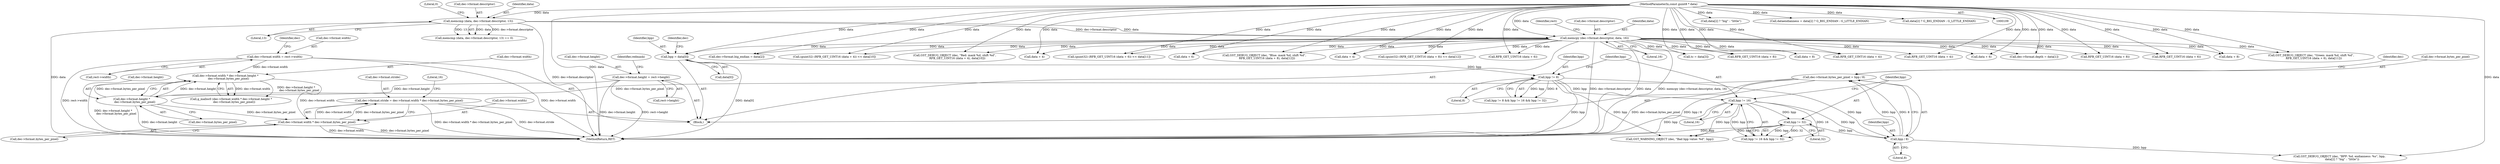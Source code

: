 digraph "0_gstreamer_4cb1bcf1422bbcd79c0f683edb7ee85e3f7a31fe_0@integer" {
"1000500" [label="(Call,dec->format.stride = dec->format.width * dec->format.bytes_per_pixel)"];
"1000506" [label="(Call,dec->format.width * dec->format.bytes_per_pixel)"];
"1000477" [label="(Call,dec->format.width * dec->format.height *\n       dec->format.bytes_per_pixel)"];
"1000252" [label="(Call,dec->format.width = rect->width)"];
"1000483" [label="(Call,dec->format.height *\n       dec->format.bytes_per_pixel)"];
"1000261" [label="(Call,dec->format.height = rect->height)"];
"1000243" [label="(Call,dec->format.bytes_per_pixel = bpp / 8)"];
"1000249" [label="(Call,bpp / 8)"];
"1000224" [label="(Call,bpp != 32)"];
"1000221" [label="(Call,bpp != 16)"];
"1000217" [label="(Call,bpp != 8)"];
"1000179" [label="(Call,bpp = data[0])"];
"1000153" [label="(Call,memcpy (dec->format.descriptor, data, 16))"];
"1000141" [label="(Call,memcmp (data, dec->format.descriptor, 13))"];
"1000112" [label="(MethodParameterIn,const guint8 * data)"];
"1000154" [label="(Call,dec->format.descriptor)"];
"1000220" [label="(Call,bpp != 16 && bpp != 32)"];
"1000306" [label="(Call,GST_DEBUG_OBJECT (dec, \"Red: mask %d, shift %d\",\n      RFB_GET_UINT16 (data + 4), data[10]))"];
"1000287" [label="(Call,RFB_GET_UINT16 (data + 6))"];
"1000142" [label="(Identifier,data)"];
"1000336" [label="(Call,GST_DEBUG_OBJECT (dec, \"BPP: %d. endianness: %s\", bpp,\n      data[2] ? \"big\" : \"little\"))"];
"1000228" [label="(Call,GST_WARNING_OBJECT (dec, \"Bad bpp value: %d\", bpp))"];
"1000148" [label="(Literal,13)"];
"1000217" [label="(Call,bpp != 8)"];
"1000309" [label="(Call,RFB_GET_UINT16 (data + 4))"];
"1000316" [label="(Call,GST_DEBUG_OBJECT (dec, \"Green: mask %d, shift %d\",\n      RFB_GET_UINT16 (data + 6), data[11]))"];
"1000512" [label="(Call,dec->format.bytes_per_pixel)"];
"1000501" [label="(Call,dec->format.stride)"];
"1000261" [label="(Call,dec->format.height = rect->height)"];
"1000112" [label="(MethodParameterIn,const guint8 * data)"];
"1000193" [label="(Call,dec->format.big_endian = data[2])"];
"1000340" [label="(Call,data[2] ? \"big\" : \"little\")"];
"1000275" [label="(Call,RFB_GET_UINT16 (data + 4))"];
"1000149" [label="(Literal,0)"];
"1000249" [label="(Call,bpp / 8)"];
"1000253" [label="(Call,dec->format.width)"];
"1000489" [label="(Call,dec->format.bytes_per_pixel)"];
"1000330" [label="(Call,data + 8)"];
"1000296" [label="(Call,(guint32) (RFB_GET_UINT16 (data + 8)) << data[12])"];
"1000506" [label="(Call,dec->format.width * dec->format.bytes_per_pixel)"];
"1000216" [label="(Call,bpp != 8 && bpp != 16 && bpp != 32)"];
"1000179" [label="(Call,bpp = data[0])"];
"1000320" [label="(Call,data + 6)"];
"1000271" [label="(Identifier,redmask)"];
"1000224" [label="(Call,bpp != 32)"];
"1000226" [label="(Literal,32)"];
"1000218" [label="(Identifier,bpp)"];
"1000483" [label="(Call,dec->format.height *\n       dec->format.bytes_per_pixel)"];
"1000518" [label="(Literal,16)"];
"1000225" [label="(Identifier,bpp)"];
"1000477" [label="(Call,dec->format.width * dec->format.height *\n       dec->format.bytes_per_pixel)"];
"1000159" [label="(Identifier,data)"];
"1000140" [label="(Call,memcmp (data, dec->format.descriptor, 13) == 0)"];
"1000202" [label="(Call,dataendianness = data[2] ? G_BIG_ENDIAN : G_LITTLE_ENDIAN)"];
"1000476" [label="(Call,g_malloc0 (dec->format.width * dec->format.height *\n       dec->format.bytes_per_pixel))"];
"1000252" [label="(Call,dec->format.width = rect->width)"];
"1000187" [label="(Identifier,dec)"];
"1000284" [label="(Call,(guint32) (RFB_GET_UINT16 (data + 6)) << data[11])"];
"1000262" [label="(Call,dec->format.height)"];
"1000219" [label="(Literal,8)"];
"1000181" [label="(Call,data[0])"];
"1000180" [label="(Identifier,bpp)"];
"1000267" [label="(Call,rect->height)"];
"1000244" [label="(Call,dec->format.bytes_per_pixel)"];
"1000299" [label="(Call,RFB_GET_UINT16 (data + 8))"];
"1000243" [label="(Call,dec->format.bytes_per_pixel = bpp / 8)"];
"1000276" [label="(Call,data + 4)"];
"1000272" [label="(Call,(guint32) (RFB_GET_UINT16 (data + 4)) << data[10])"];
"1000153" [label="(Call,memcpy (dec->format.descriptor, data, 16))"];
"1000288" [label="(Call,data + 6)"];
"1000250" [label="(Identifier,bpp)"];
"1000478" [label="(Call,dec->format.width)"];
"1000160" [label="(Literal,16)"];
"1000143" [label="(Call,dec->format.descriptor)"];
"1000326" [label="(Call,GST_DEBUG_OBJECT (dec, \"Blue: mask %d, shift %d\",\n      RFB_GET_UINT16 (data + 8), data[12]))"];
"1000264" [label="(Identifier,dec)"];
"1000329" [label="(Call,RFB_GET_UINT16 (data + 8))"];
"1000204" [label="(Call,data[2] ? G_BIG_ENDIAN : G_LITTLE_ENDIAN)"];
"1000258" [label="(Call,rect->width)"];
"1000222" [label="(Identifier,bpp)"];
"1000221" [label="(Call,bpp != 16)"];
"1000165" [label="(Identifier,rect)"];
"1000507" [label="(Call,dec->format.width)"];
"1000115" [label="(Block,)"];
"1000319" [label="(Call,RFB_GET_UINT16 (data + 6))"];
"1000141" [label="(Call,memcmp (data, dec->format.descriptor, 13))"];
"1000310" [label="(Call,data + 4)"];
"1000255" [label="(Identifier,dec)"];
"1000500" [label="(Call,dec->format.stride = dec->format.width * dec->format.bytes_per_pixel)"];
"1000184" [label="(Call,dec->format.depth = data[1])"];
"1000223" [label="(Literal,16)"];
"1000484" [label="(Call,dec->format.height)"];
"1000210" [label="(Call,tc = data[3])"];
"1000251" [label="(Literal,8)"];
"1000519" [label="(MethodReturn,RET)"];
"1000300" [label="(Call,data + 8)"];
"1000500" -> "1000115"  [label="AST: "];
"1000500" -> "1000506"  [label="CFG: "];
"1000501" -> "1000500"  [label="AST: "];
"1000506" -> "1000500"  [label="AST: "];
"1000518" -> "1000500"  [label="CFG: "];
"1000500" -> "1000519"  [label="DDG: dec->format.width * dec->format.bytes_per_pixel"];
"1000500" -> "1000519"  [label="DDG: dec->format.stride"];
"1000506" -> "1000500"  [label="DDG: dec->format.width"];
"1000506" -> "1000500"  [label="DDG: dec->format.bytes_per_pixel"];
"1000506" -> "1000512"  [label="CFG: "];
"1000507" -> "1000506"  [label="AST: "];
"1000512" -> "1000506"  [label="AST: "];
"1000506" -> "1000519"  [label="DDG: dec->format.width"];
"1000506" -> "1000519"  [label="DDG: dec->format.bytes_per_pixel"];
"1000477" -> "1000506"  [label="DDG: dec->format.width"];
"1000483" -> "1000506"  [label="DDG: dec->format.bytes_per_pixel"];
"1000477" -> "1000476"  [label="AST: "];
"1000477" -> "1000483"  [label="CFG: "];
"1000478" -> "1000477"  [label="AST: "];
"1000483" -> "1000477"  [label="AST: "];
"1000476" -> "1000477"  [label="CFG: "];
"1000477" -> "1000519"  [label="DDG: dec->format.height *\n       dec->format.bytes_per_pixel"];
"1000477" -> "1000476"  [label="DDG: dec->format.width"];
"1000477" -> "1000476"  [label="DDG: dec->format.height *\n       dec->format.bytes_per_pixel"];
"1000252" -> "1000477"  [label="DDG: dec->format.width"];
"1000483" -> "1000477"  [label="DDG: dec->format.height"];
"1000483" -> "1000477"  [label="DDG: dec->format.bytes_per_pixel"];
"1000252" -> "1000115"  [label="AST: "];
"1000252" -> "1000258"  [label="CFG: "];
"1000253" -> "1000252"  [label="AST: "];
"1000258" -> "1000252"  [label="AST: "];
"1000264" -> "1000252"  [label="CFG: "];
"1000252" -> "1000519"  [label="DDG: dec->format.width"];
"1000252" -> "1000519"  [label="DDG: rect->width"];
"1000483" -> "1000489"  [label="CFG: "];
"1000484" -> "1000483"  [label="AST: "];
"1000489" -> "1000483"  [label="AST: "];
"1000483" -> "1000519"  [label="DDG: dec->format.height"];
"1000261" -> "1000483"  [label="DDG: dec->format.height"];
"1000243" -> "1000483"  [label="DDG: dec->format.bytes_per_pixel"];
"1000261" -> "1000115"  [label="AST: "];
"1000261" -> "1000267"  [label="CFG: "];
"1000262" -> "1000261"  [label="AST: "];
"1000267" -> "1000261"  [label="AST: "];
"1000271" -> "1000261"  [label="CFG: "];
"1000261" -> "1000519"  [label="DDG: rect->height"];
"1000261" -> "1000519"  [label="DDG: dec->format.height"];
"1000243" -> "1000115"  [label="AST: "];
"1000243" -> "1000249"  [label="CFG: "];
"1000244" -> "1000243"  [label="AST: "];
"1000249" -> "1000243"  [label="AST: "];
"1000255" -> "1000243"  [label="CFG: "];
"1000243" -> "1000519"  [label="DDG: dec->format.bytes_per_pixel"];
"1000243" -> "1000519"  [label="DDG: bpp / 8"];
"1000249" -> "1000243"  [label="DDG: bpp"];
"1000249" -> "1000243"  [label="DDG: 8"];
"1000249" -> "1000251"  [label="CFG: "];
"1000250" -> "1000249"  [label="AST: "];
"1000251" -> "1000249"  [label="AST: "];
"1000224" -> "1000249"  [label="DDG: bpp"];
"1000217" -> "1000249"  [label="DDG: bpp"];
"1000221" -> "1000249"  [label="DDG: bpp"];
"1000249" -> "1000336"  [label="DDG: bpp"];
"1000224" -> "1000220"  [label="AST: "];
"1000224" -> "1000226"  [label="CFG: "];
"1000225" -> "1000224"  [label="AST: "];
"1000226" -> "1000224"  [label="AST: "];
"1000220" -> "1000224"  [label="CFG: "];
"1000224" -> "1000519"  [label="DDG: bpp"];
"1000224" -> "1000220"  [label="DDG: bpp"];
"1000224" -> "1000220"  [label="DDG: 32"];
"1000221" -> "1000224"  [label="DDG: bpp"];
"1000224" -> "1000228"  [label="DDG: bpp"];
"1000221" -> "1000220"  [label="AST: "];
"1000221" -> "1000223"  [label="CFG: "];
"1000222" -> "1000221"  [label="AST: "];
"1000223" -> "1000221"  [label="AST: "];
"1000225" -> "1000221"  [label="CFG: "];
"1000220" -> "1000221"  [label="CFG: "];
"1000221" -> "1000519"  [label="DDG: bpp"];
"1000221" -> "1000220"  [label="DDG: bpp"];
"1000221" -> "1000220"  [label="DDG: 16"];
"1000217" -> "1000221"  [label="DDG: bpp"];
"1000221" -> "1000228"  [label="DDG: bpp"];
"1000217" -> "1000216"  [label="AST: "];
"1000217" -> "1000219"  [label="CFG: "];
"1000218" -> "1000217"  [label="AST: "];
"1000219" -> "1000217"  [label="AST: "];
"1000222" -> "1000217"  [label="CFG: "];
"1000216" -> "1000217"  [label="CFG: "];
"1000217" -> "1000519"  [label="DDG: bpp"];
"1000217" -> "1000216"  [label="DDG: bpp"];
"1000217" -> "1000216"  [label="DDG: 8"];
"1000179" -> "1000217"  [label="DDG: bpp"];
"1000217" -> "1000228"  [label="DDG: bpp"];
"1000179" -> "1000115"  [label="AST: "];
"1000179" -> "1000181"  [label="CFG: "];
"1000180" -> "1000179"  [label="AST: "];
"1000181" -> "1000179"  [label="AST: "];
"1000187" -> "1000179"  [label="CFG: "];
"1000179" -> "1000519"  [label="DDG: data[0]"];
"1000153" -> "1000179"  [label="DDG: data"];
"1000112" -> "1000179"  [label="DDG: data"];
"1000153" -> "1000115"  [label="AST: "];
"1000153" -> "1000160"  [label="CFG: "];
"1000154" -> "1000153"  [label="AST: "];
"1000159" -> "1000153"  [label="AST: "];
"1000160" -> "1000153"  [label="AST: "];
"1000165" -> "1000153"  [label="CFG: "];
"1000153" -> "1000519"  [label="DDG: data"];
"1000153" -> "1000519"  [label="DDG: memcpy (dec->format.descriptor, data, 16)"];
"1000153" -> "1000519"  [label="DDG: dec->format.descriptor"];
"1000141" -> "1000153"  [label="DDG: dec->format.descriptor"];
"1000141" -> "1000153"  [label="DDG: data"];
"1000112" -> "1000153"  [label="DDG: data"];
"1000153" -> "1000184"  [label="DDG: data"];
"1000153" -> "1000193"  [label="DDG: data"];
"1000153" -> "1000210"  [label="DDG: data"];
"1000153" -> "1000275"  [label="DDG: data"];
"1000153" -> "1000276"  [label="DDG: data"];
"1000153" -> "1000272"  [label="DDG: data"];
"1000153" -> "1000287"  [label="DDG: data"];
"1000153" -> "1000288"  [label="DDG: data"];
"1000153" -> "1000284"  [label="DDG: data"];
"1000153" -> "1000299"  [label="DDG: data"];
"1000153" -> "1000300"  [label="DDG: data"];
"1000153" -> "1000296"  [label="DDG: data"];
"1000153" -> "1000309"  [label="DDG: data"];
"1000153" -> "1000310"  [label="DDG: data"];
"1000153" -> "1000306"  [label="DDG: data"];
"1000153" -> "1000319"  [label="DDG: data"];
"1000153" -> "1000320"  [label="DDG: data"];
"1000153" -> "1000316"  [label="DDG: data"];
"1000153" -> "1000329"  [label="DDG: data"];
"1000153" -> "1000330"  [label="DDG: data"];
"1000153" -> "1000326"  [label="DDG: data"];
"1000141" -> "1000140"  [label="AST: "];
"1000141" -> "1000148"  [label="CFG: "];
"1000142" -> "1000141"  [label="AST: "];
"1000143" -> "1000141"  [label="AST: "];
"1000148" -> "1000141"  [label="AST: "];
"1000149" -> "1000141"  [label="CFG: "];
"1000141" -> "1000519"  [label="DDG: data"];
"1000141" -> "1000519"  [label="DDG: dec->format.descriptor"];
"1000141" -> "1000140"  [label="DDG: data"];
"1000141" -> "1000140"  [label="DDG: dec->format.descriptor"];
"1000141" -> "1000140"  [label="DDG: 13"];
"1000112" -> "1000141"  [label="DDG: data"];
"1000112" -> "1000109"  [label="AST: "];
"1000112" -> "1000519"  [label="DDG: data"];
"1000112" -> "1000184"  [label="DDG: data"];
"1000112" -> "1000193"  [label="DDG: data"];
"1000112" -> "1000202"  [label="DDG: data"];
"1000112" -> "1000204"  [label="DDG: data"];
"1000112" -> "1000210"  [label="DDG: data"];
"1000112" -> "1000275"  [label="DDG: data"];
"1000112" -> "1000276"  [label="DDG: data"];
"1000112" -> "1000272"  [label="DDG: data"];
"1000112" -> "1000287"  [label="DDG: data"];
"1000112" -> "1000288"  [label="DDG: data"];
"1000112" -> "1000284"  [label="DDG: data"];
"1000112" -> "1000299"  [label="DDG: data"];
"1000112" -> "1000300"  [label="DDG: data"];
"1000112" -> "1000296"  [label="DDG: data"];
"1000112" -> "1000309"  [label="DDG: data"];
"1000112" -> "1000310"  [label="DDG: data"];
"1000112" -> "1000306"  [label="DDG: data"];
"1000112" -> "1000319"  [label="DDG: data"];
"1000112" -> "1000320"  [label="DDG: data"];
"1000112" -> "1000316"  [label="DDG: data"];
"1000112" -> "1000329"  [label="DDG: data"];
"1000112" -> "1000330"  [label="DDG: data"];
"1000112" -> "1000326"  [label="DDG: data"];
"1000112" -> "1000336"  [label="DDG: data"];
"1000112" -> "1000340"  [label="DDG: data"];
}
